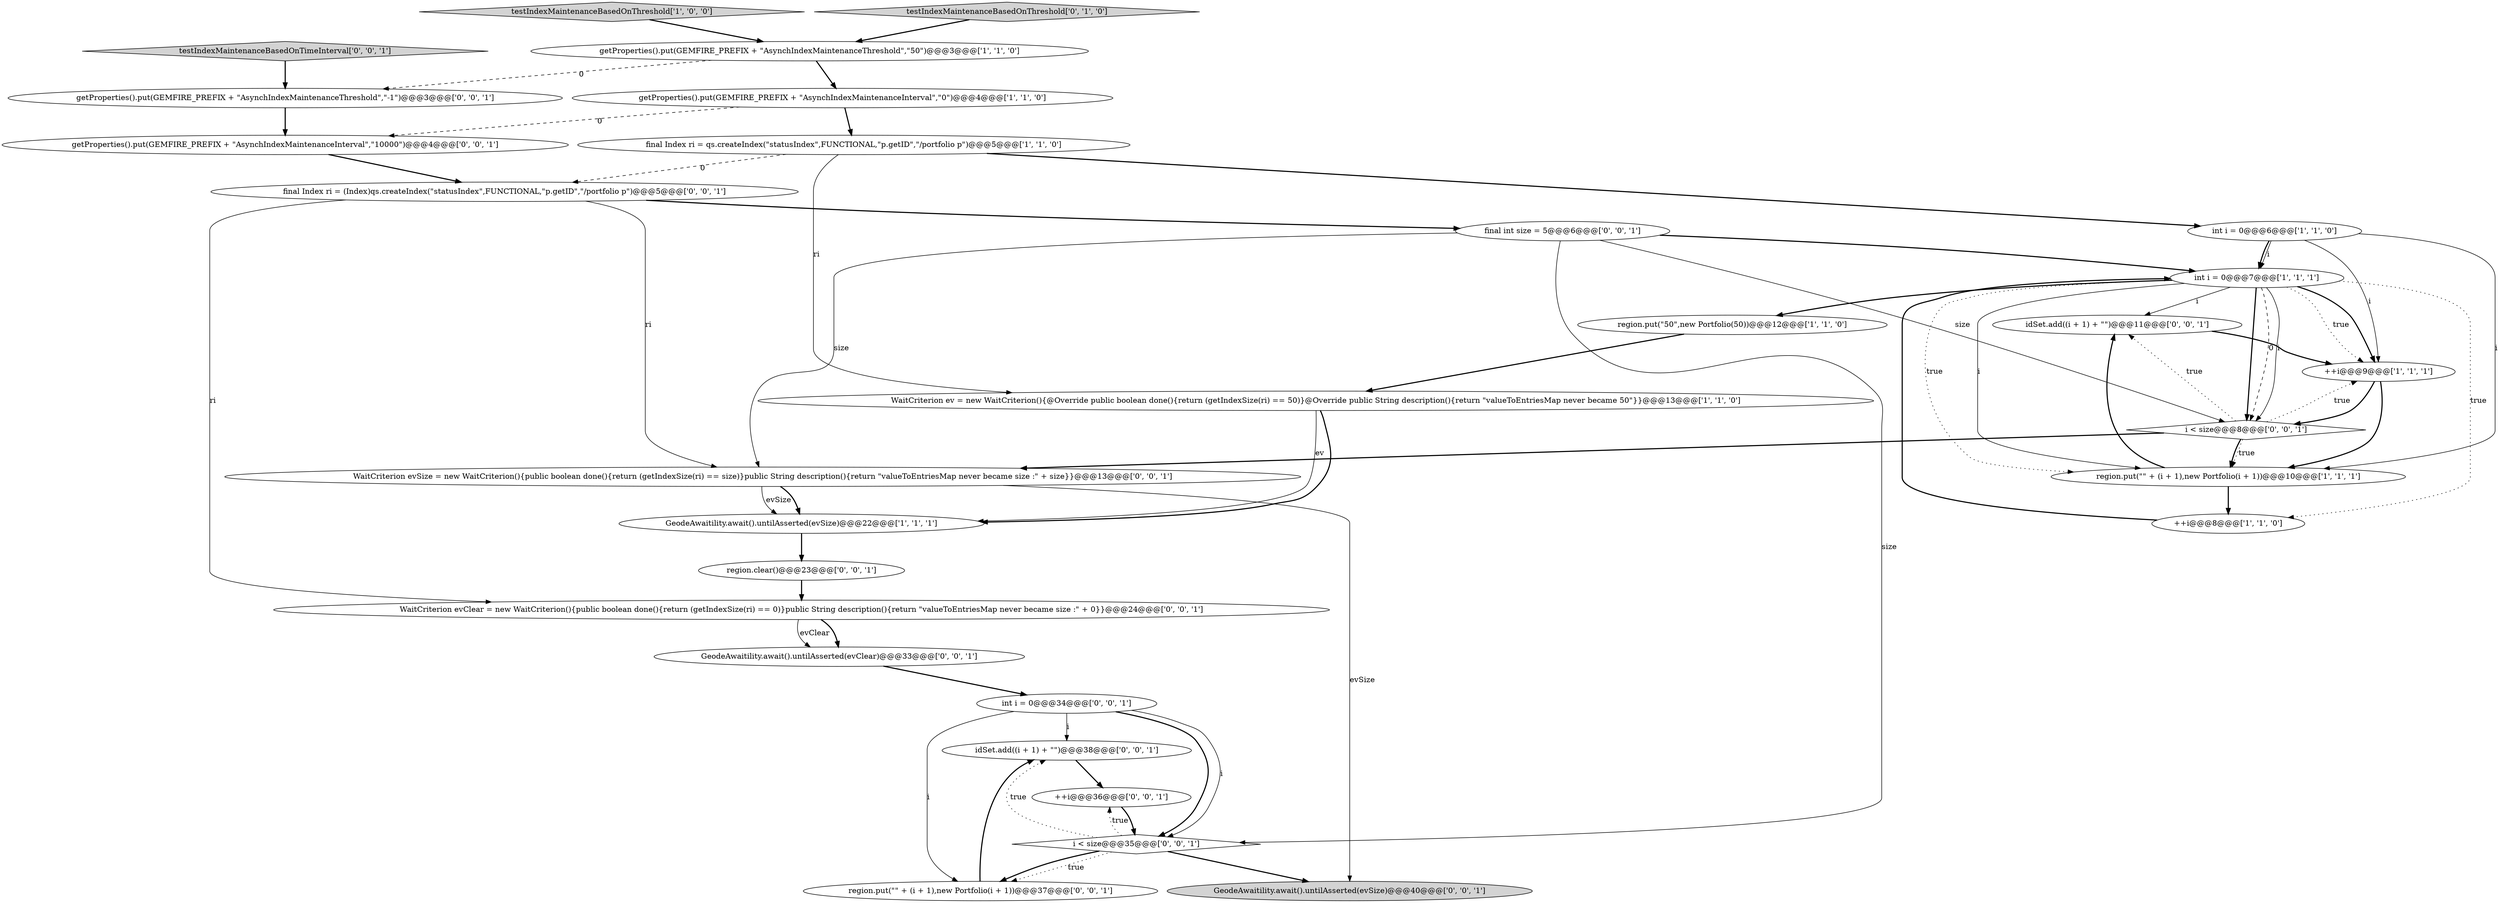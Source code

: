 digraph {
24 [style = filled, label = "final int size = 5@@@6@@@['0', '0', '1']", fillcolor = white, shape = ellipse image = "AAA0AAABBB3BBB"];
7 [style = filled, label = "testIndexMaintenanceBasedOnThreshold['1', '0', '0']", fillcolor = lightgray, shape = diamond image = "AAA0AAABBB1BBB"];
18 [style = filled, label = "int i = 0@@@34@@@['0', '0', '1']", fillcolor = white, shape = ellipse image = "AAA0AAABBB3BBB"];
1 [style = filled, label = "int i = 0@@@6@@@['1', '1', '0']", fillcolor = white, shape = ellipse image = "AAA0AAABBB1BBB"];
23 [style = filled, label = "WaitCriterion evClear = new WaitCriterion(){public boolean done(){return (getIndexSize(ri) == 0)}public String description(){return \"valueToEntriesMap never became size :\" + 0}}@@@24@@@['0', '0', '1']", fillcolor = white, shape = ellipse image = "AAA0AAABBB3BBB"];
12 [style = filled, label = "testIndexMaintenanceBasedOnThreshold['0', '1', '0']", fillcolor = lightgray, shape = diamond image = "AAA0AAABBB2BBB"];
19 [style = filled, label = "GeodeAwaitility.await().untilAsserted(evSize)@@@40@@@['0', '0', '1']", fillcolor = lightgray, shape = ellipse image = "AAA0AAABBB3BBB"];
17 [style = filled, label = "region.clear()@@@23@@@['0', '0', '1']", fillcolor = white, shape = ellipse image = "AAA0AAABBB3BBB"];
28 [style = filled, label = "idSet.add((i + 1) + \"\")@@@11@@@['0', '0', '1']", fillcolor = white, shape = ellipse image = "AAA0AAABBB3BBB"];
8 [style = filled, label = "int i = 0@@@7@@@['1', '1', '1']", fillcolor = white, shape = ellipse image = "AAA0AAABBB1BBB"];
25 [style = filled, label = "getProperties().put(GEMFIRE_PREFIX + \"AsynchIndexMaintenanceThreshold\",\"-1\")@@@3@@@['0', '0', '1']", fillcolor = white, shape = ellipse image = "AAA0AAABBB3BBB"];
4 [style = filled, label = "getProperties().put(GEMFIRE_PREFIX + \"AsynchIndexMaintenanceInterval\",\"0\")@@@4@@@['1', '1', '0']", fillcolor = white, shape = ellipse image = "AAA0AAABBB1BBB"];
15 [style = filled, label = "getProperties().put(GEMFIRE_PREFIX + \"AsynchIndexMaintenanceInterval\",\"10000\")@@@4@@@['0', '0', '1']", fillcolor = white, shape = ellipse image = "AAA0AAABBB3BBB"];
14 [style = filled, label = "idSet.add((i + 1) + \"\")@@@38@@@['0', '0', '1']", fillcolor = white, shape = ellipse image = "AAA0AAABBB3BBB"];
6 [style = filled, label = "region.put(\"\" + (i + 1),new Portfolio(i + 1))@@@10@@@['1', '1', '1']", fillcolor = white, shape = ellipse image = "AAA0AAABBB1BBB"];
29 [style = filled, label = "region.put(\"\" + (i + 1),new Portfolio(i + 1))@@@37@@@['0', '0', '1']", fillcolor = white, shape = ellipse image = "AAA0AAABBB3BBB"];
11 [style = filled, label = "GeodeAwaitility.await().untilAsserted(evSize)@@@22@@@['1', '1', '1']", fillcolor = white, shape = ellipse image = "AAA0AAABBB1BBB"];
10 [style = filled, label = "++i@@@9@@@['1', '1', '1']", fillcolor = white, shape = ellipse image = "AAA0AAABBB1BBB"];
0 [style = filled, label = "getProperties().put(GEMFIRE_PREFIX + \"AsynchIndexMaintenanceThreshold\",\"50\")@@@3@@@['1', '1', '0']", fillcolor = white, shape = ellipse image = "AAA0AAABBB1BBB"];
20 [style = filled, label = "i < size@@@8@@@['0', '0', '1']", fillcolor = white, shape = diamond image = "AAA0AAABBB3BBB"];
27 [style = filled, label = "testIndexMaintenanceBasedOnTimeInterval['0', '0', '1']", fillcolor = lightgray, shape = diamond image = "AAA0AAABBB3BBB"];
26 [style = filled, label = "i < size@@@35@@@['0', '0', '1']", fillcolor = white, shape = diamond image = "AAA0AAABBB3BBB"];
3 [style = filled, label = "++i@@@8@@@['1', '1', '0']", fillcolor = white, shape = ellipse image = "AAA0AAABBB1BBB"];
5 [style = filled, label = "WaitCriterion ev = new WaitCriterion(){@Override public boolean done(){return (getIndexSize(ri) == 50)}@Override public String description(){return \"valueToEntriesMap never became 50\"}}@@@13@@@['1', '1', '0']", fillcolor = white, shape = ellipse image = "AAA0AAABBB1BBB"];
2 [style = filled, label = "final Index ri = qs.createIndex(\"statusIndex\",FUNCTIONAL,\"p.getID\",\"/portfolio p\")@@@5@@@['1', '1', '0']", fillcolor = white, shape = ellipse image = "AAA0AAABBB1BBB"];
16 [style = filled, label = "WaitCriterion evSize = new WaitCriterion(){public boolean done(){return (getIndexSize(ri) == size)}public String description(){return \"valueToEntriesMap never became size :\" + size}}@@@13@@@['0', '0', '1']", fillcolor = white, shape = ellipse image = "AAA0AAABBB3BBB"];
21 [style = filled, label = "++i@@@36@@@['0', '0', '1']", fillcolor = white, shape = ellipse image = "AAA0AAABBB3BBB"];
9 [style = filled, label = "region.put(\"50\",new Portfolio(50))@@@12@@@['1', '1', '0']", fillcolor = white, shape = ellipse image = "AAA0AAABBB1BBB"];
13 [style = filled, label = "final Index ri = (Index)qs.createIndex(\"statusIndex\",FUNCTIONAL,\"p.getID\",\"/portfolio p\")@@@5@@@['0', '0', '1']", fillcolor = white, shape = ellipse image = "AAA0AAABBB3BBB"];
22 [style = filled, label = "GeodeAwaitility.await().untilAsserted(evClear)@@@33@@@['0', '0', '1']", fillcolor = white, shape = ellipse image = "AAA0AAABBB3BBB"];
8->10 [style = dotted, label="true"];
5->11 [style = solid, label="ev"];
26->29 [style = dotted, label="true"];
12->0 [style = bold, label=""];
23->22 [style = bold, label=""];
1->10 [style = solid, label="i"];
24->26 [style = solid, label="size"];
0->4 [style = bold, label=""];
8->9 [style = bold, label=""];
1->8 [style = solid, label="i"];
27->25 [style = bold, label=""];
10->6 [style = bold, label=""];
20->6 [style = bold, label=""];
20->16 [style = bold, label=""];
6->28 [style = bold, label=""];
26->21 [style = dotted, label="true"];
14->21 [style = bold, label=""];
8->6 [style = dotted, label="true"];
1->8 [style = bold, label=""];
24->20 [style = solid, label="size"];
24->16 [style = solid, label="size"];
4->15 [style = dashed, label="0"];
8->28 [style = solid, label="i"];
8->6 [style = solid, label="i"];
13->24 [style = bold, label=""];
11->17 [style = bold, label=""];
23->22 [style = solid, label="evClear"];
18->29 [style = solid, label="i"];
18->26 [style = bold, label=""];
13->16 [style = solid, label="ri"];
4->2 [style = bold, label=""];
18->26 [style = solid, label="i"];
8->20 [style = dashed, label="0"];
13->23 [style = solid, label="ri"];
26->19 [style = bold, label=""];
0->25 [style = dashed, label="0"];
20->10 [style = dotted, label="true"];
26->14 [style = dotted, label="true"];
2->5 [style = solid, label="ri"];
5->11 [style = bold, label=""];
21->26 [style = bold, label=""];
2->1 [style = bold, label=""];
6->3 [style = bold, label=""];
7->0 [style = bold, label=""];
3->8 [style = bold, label=""];
15->13 [style = bold, label=""];
22->18 [style = bold, label=""];
16->11 [style = solid, label="evSize"];
17->23 [style = bold, label=""];
28->10 [style = bold, label=""];
8->3 [style = dotted, label="true"];
20->28 [style = dotted, label="true"];
29->14 [style = bold, label=""];
24->8 [style = bold, label=""];
18->14 [style = solid, label="i"];
8->20 [style = solid, label="i"];
16->11 [style = bold, label=""];
9->5 [style = bold, label=""];
1->6 [style = solid, label="i"];
20->6 [style = dotted, label="true"];
8->20 [style = bold, label=""];
8->10 [style = bold, label=""];
25->15 [style = bold, label=""];
26->29 [style = bold, label=""];
16->19 [style = solid, label="evSize"];
2->13 [style = dashed, label="0"];
10->20 [style = bold, label=""];
}

